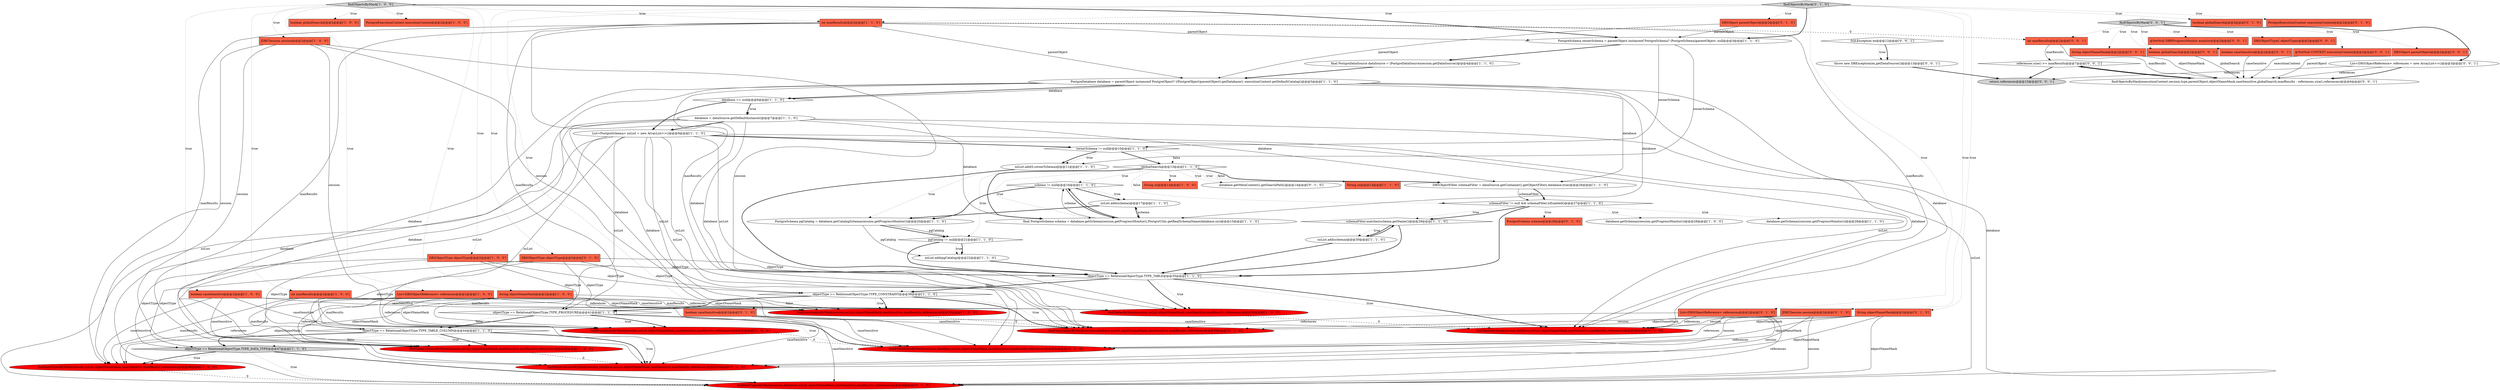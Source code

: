 digraph {
26 [style = filled, label = "JDBCSession session@@@2@@@['1', '0', '0']", fillcolor = tomato, shape = box image = "AAA0AAABBB1BBB"];
61 [style = filled, label = "String objectNameMask@@@2@@@['0', '0', '1']", fillcolor = tomato, shape = box image = "AAA0AAABBB3BBB"];
31 [style = filled, label = "String sn@@@14@@@['1', '0', '0']", fillcolor = tomato, shape = box image = "AAA0AAABBB1BBB"];
43 [style = filled, label = "DBSObject parentObject@@@2@@@['0', '1', '0']", fillcolor = tomato, shape = box image = "AAA0AAABBB2BBB"];
2 [style = filled, label = "String objectNameMask@@@2@@@['1', '0', '0']", fillcolor = tomato, shape = box image = "AAA0AAABBB1BBB"];
1 [style = filled, label = "findDataTypesByMask(session,nsList,objectNameMask,caseSensitive,maxResults,references)@@@48@@@['1', '0', '0']", fillcolor = red, shape = ellipse image = "AAA1AAABBB1BBB"];
55 [style = filled, label = "boolean caseSensitive@@@2@@@['0', '1', '0']", fillcolor = tomato, shape = box image = "AAA0AAABBB2BBB"];
5 [style = filled, label = "schema != null@@@16@@@['1', '1', '0']", fillcolor = white, shape = diamond image = "AAA0AAABBB1BBB"];
63 [style = filled, label = "List<DBSObjectReference> references = new ArrayList<>()@@@3@@@['0', '0', '1']", fillcolor = white, shape = ellipse image = "AAA0AAABBB3BBB"];
71 [style = filled, label = "throw new DBException(ex,getDataSource())@@@13@@@['0', '0', '1']", fillcolor = white, shape = ellipse image = "AAA0AAABBB3BBB"];
69 [style = filled, label = "return references@@@15@@@['0', '0', '1']", fillcolor = lightgray, shape = ellipse image = "AAA0AAABBB3BBB"];
7 [style = filled, label = "findTablesByMask(session,nsList,objectNameMask,caseSensitive,maxResults,references)@@@36@@@['1', '0', '0']", fillcolor = red, shape = ellipse image = "AAA1AAABBB1BBB"];
22 [style = filled, label = "findTableColumnsByMask(session,nsList,objectNameMask,caseSensitive,maxResults,references)@@@45@@@['1', '0', '0']", fillcolor = red, shape = ellipse image = "AAA1AAABBB1BBB"];
58 [style = filled, label = "findProceduresByMask(session,database,nsList,objectNameMask,caseSensitive,maxResults,references)@@@42@@@['0', '1', '0']", fillcolor = red, shape = ellipse image = "AAA1AAABBB2BBB"];
54 [style = filled, label = "List<DBSObjectReference> references@@@2@@@['0', '1', '0']", fillcolor = tomato, shape = box image = "AAA0AAABBB2BBB"];
21 [style = filled, label = "objectType == RelationalObjectType.TYPE_TABLE@@@35@@@['1', '1', '0']", fillcolor = white, shape = diamond image = "AAA0AAABBB1BBB"];
28 [style = filled, label = "objectType == RelationalObjectType.TYPE_PROCEDURE@@@41@@@['1', '1', '0']", fillcolor = white, shape = diamond image = "AAA0AAABBB1BBB"];
33 [style = filled, label = "nsList.add(0,ownerSchema)@@@11@@@['1', '1', '0']", fillcolor = white, shape = ellipse image = "AAA0AAABBB1BBB"];
30 [style = filled, label = "ownerSchema != null@@@10@@@['1', '1', '0']", fillcolor = white, shape = diamond image = "AAA0AAABBB1BBB"];
38 [style = filled, label = "findObjectsByMask['1', '0', '0']", fillcolor = lightgray, shape = diamond image = "AAA0AAABBB1BBB"];
47 [style = filled, label = "findDataTypesByMask(session,database,nsList,objectNameMask,caseSensitive,maxResults,references)@@@48@@@['0', '1', '0']", fillcolor = red, shape = ellipse image = "AAA1AAABBB2BBB"];
50 [style = filled, label = "JDBCSession session@@@2@@@['0', '1', '0']", fillcolor = tomato, shape = box image = "AAA0AAABBB2BBB"];
25 [style = filled, label = "nsList.add(pgCatalog)@@@22@@@['1', '1', '0']", fillcolor = white, shape = ellipse image = "AAA0AAABBB1BBB"];
4 [style = filled, label = "PostgreSchema ownerSchema = parentObject instanceof PostgreSchema? (PostgreSchema)parentObject: null@@@3@@@['1', '1', '0']", fillcolor = white, shape = ellipse image = "AAA0AAABBB1BBB"];
64 [style = filled, label = "boolean globalSearch@@@2@@@['0', '0', '1']", fillcolor = tomato, shape = box image = "AAA0AAABBB3BBB"];
72 [style = filled, label = "@NotNull DBRProgressMonitor monitor@@@2@@@['0', '0', '1']", fillcolor = tomato, shape = box image = "AAA0AAABBB3BBB"];
15 [style = filled, label = "objectType == RelationalObjectType.TYPE_TABLE_COLUMN@@@44@@@['1', '1', '0']", fillcolor = white, shape = diamond image = "AAA0AAABBB1BBB"];
20 [style = filled, label = "PostgreSchema pgCatalog = database.getCatalogSchema(session.getProgressMonitor())@@@20@@@['1', '1', '0']", fillcolor = white, shape = ellipse image = "AAA0AAABBB1BBB"];
35 [style = filled, label = "findConstraintsByMask(session,nsList,objectNameMask,caseSensitive,maxResults,references)@@@39@@@['1', '0', '0']", fillcolor = red, shape = ellipse image = "AAA1AAABBB1BBB"];
32 [style = filled, label = "nsList.add(schema)@@@17@@@['1', '1', '0']", fillcolor = white, shape = ellipse image = "AAA0AAABBB1BBB"];
44 [style = filled, label = "database.getMetaContext().getSearchPath()@@@14@@@['0', '1', '0']", fillcolor = white, shape = ellipse image = "AAA0AAABBB2BBB"];
27 [style = filled, label = "schemaFilter != null && schemaFilter.isEnabled()@@@27@@@['1', '1', '0']", fillcolor = white, shape = diamond image = "AAA0AAABBB1BBB"];
45 [style = filled, label = "PostgreSchema schema@@@28@@@['0', '1', '0']", fillcolor = tomato, shape = box image = "AAA0AAABBB2BBB"];
51 [style = filled, label = "DBSObjectType objectType@@@2@@@['0', '1', '0']", fillcolor = tomato, shape = box image = "AAA0AAABBB2BBB"];
65 [style = filled, label = "references.size() >= maxResults@@@7@@@['0', '0', '1']", fillcolor = white, shape = diamond image = "AAA0AAABBB3BBB"];
62 [style = filled, label = "DBSObjectType(( objectTypes@@@2@@@['0', '0', '1']", fillcolor = tomato, shape = box image = "AAA0AAABBB3BBB"];
11 [style = filled, label = "objectType == RelationalObjectType.TYPE_CONSTRAINT@@@38@@@['1', '1', '0']", fillcolor = white, shape = diamond image = "AAA0AAABBB1BBB"];
53 [style = filled, label = "findTableColumnsByMask(session,database,nsList,objectNameMask,caseSensitive,maxResults,references)@@@45@@@['0', '1', '0']", fillcolor = red, shape = ellipse image = "AAA1AAABBB2BBB"];
70 [style = filled, label = "boolean caseSensitive@@@2@@@['0', '0', '1']", fillcolor = tomato, shape = box image = "AAA0AAABBB3BBB"];
18 [style = filled, label = "int maxResults@@@2@@@['1', '0', '0']", fillcolor = tomato, shape = box image = "AAA0AAABBB1BBB"];
48 [style = filled, label = "findObjectsByMask['0', '1', '0']", fillcolor = lightgray, shape = diamond image = "AAA0AAABBB2BBB"];
52 [style = filled, label = "boolean globalSearch@@@2@@@['0', '1', '0']", fillcolor = tomato, shape = box image = "AAA0AAABBB2BBB"];
60 [style = filled, label = "findObjectsByMask(executionContext,session,type,parentObject,objectNameMask,caseSensitive,globalSearch,maxResults - references.size(),references)@@@6@@@['0', '0', '1']", fillcolor = white, shape = ellipse image = "AAA0AAABBB3BBB"];
73 [style = filled, label = "int maxResults@@@2@@@['0', '0', '1']", fillcolor = tomato, shape = box image = "AAA0AAABBB3BBB"];
24 [style = filled, label = "!globalSearch@@@13@@@['1', '1', '0']", fillcolor = white, shape = diamond image = "AAA0AAABBB1BBB"];
57 [style = filled, label = "PostgreExecutionContext executionContext@@@2@@@['0', '1', '0']", fillcolor = tomato, shape = box image = "AAA0AAABBB2BBB"];
8 [style = filled, label = "final PostgreDataSource dataSource = (PostgreDataSource)session.getDataSource()@@@4@@@['1', '1', '0']", fillcolor = white, shape = ellipse image = "AAA0AAABBB1BBB"];
34 [style = filled, label = "final PostgreSchema schema = database.getSchema(session.getProgressMonitor(),PostgreUtils.getRealSchemaName(database,sn))@@@15@@@['1', '1', '0']", fillcolor = white, shape = ellipse image = "AAA0AAABBB1BBB"];
9 [style = filled, label = "pgCatalog != null@@@21@@@['1', '1', '0']", fillcolor = white, shape = diamond image = "AAA0AAABBB1BBB"];
16 [style = filled, label = "DBSObjectType objectType@@@2@@@['1', '0', '0']", fillcolor = tomato, shape = box image = "AAA0AAABBB1BBB"];
3 [style = filled, label = "database == null@@@6@@@['1', '1', '0']", fillcolor = white, shape = diamond image = "AAA0AAABBB1BBB"];
59 [style = filled, label = "findObjectsByMask['0', '0', '1']", fillcolor = lightgray, shape = diamond image = "AAA0AAABBB3BBB"];
67 [style = filled, label = "SQLException ex@@@12@@@['0', '0', '1']", fillcolor = white, shape = diamond image = "AAA0AAABBB3BBB"];
12 [style = filled, label = "List<DBSObjectReference> references@@@2@@@['1', '0', '0']", fillcolor = tomato, shape = box image = "AAA0AAABBB1BBB"];
19 [style = filled, label = "nsList.add(schema)@@@30@@@['1', '1', '0']", fillcolor = white, shape = ellipse image = "AAA0AAABBB1BBB"];
0 [style = filled, label = "database = dataSource.getDefaultInstance()@@@7@@@['1', '1', '0']", fillcolor = white, shape = ellipse image = "AAA0AAABBB1BBB"];
66 [style = filled, label = "@NotNull CONTEXT executionContext@@@2@@@['0', '0', '1']", fillcolor = tomato, shape = box image = "AAA0AAABBB3BBB"];
10 [style = filled, label = "database.getSchemas(session.getProgressMonitor())@@@28@@@['1', '0', '0']", fillcolor = white, shape = ellipse image = "AAA0AAABBB1BBB"];
49 [style = filled, label = "String objectNameMask@@@2@@@['0', '1', '0']", fillcolor = tomato, shape = box image = "AAA0AAABBB2BBB"];
29 [style = filled, label = "boolean globalSearch@@@2@@@['1', '0', '0']", fillcolor = tomato, shape = box image = "AAA0AAABBB1BBB"];
13 [style = filled, label = "DBSObjectFilter schemaFilter = dataSource.getContainer().getObjectFilter(,database,true)@@@26@@@['1', '1', '0']", fillcolor = white, shape = ellipse image = "AAA0AAABBB1BBB"];
42 [style = filled, label = "int maxResults@@@2@@@['1', '1', '0']", fillcolor = tomato, shape = box image = "AAA0AAABBB1BBB"];
68 [style = filled, label = "DBSObject parentObject@@@2@@@['0', '0', '1']", fillcolor = tomato, shape = box image = "AAA0AAABBB3BBB"];
56 [style = filled, label = "findTablesByMask(session,database,nsList,objectNameMask,caseSensitive,maxResults,references)@@@36@@@['0', '1', '0']", fillcolor = red, shape = ellipse image = "AAA1AAABBB2BBB"];
36 [style = filled, label = "database.getSchemas(session.getProgressMonitor())@@@28@@@['1', '1', '0']", fillcolor = white, shape = ellipse image = "AAA0AAABBB1BBB"];
46 [style = filled, label = "findConstraintsByMask(session,database,nsList,objectNameMask,caseSensitive,maxResults,references)@@@39@@@['0', '1', '0']", fillcolor = red, shape = ellipse image = "AAA1AAABBB2BBB"];
37 [style = filled, label = "boolean caseSensitive@@@2@@@['1', '0', '0']", fillcolor = tomato, shape = box image = "AAA0AAABBB1BBB"];
39 [style = filled, label = "String sn@@@14@@@['1', '1', '0']", fillcolor = tomato, shape = box image = "AAA0AAABBB1BBB"];
17 [style = filled, label = "objectType == RelationalObjectType.TYPE_DATA_TYPE@@@47@@@['1', '1', '0']", fillcolor = lightgray, shape = diamond image = "AAA0AAABBB1BBB"];
41 [style = filled, label = "findProceduresByMask(session,nsList,objectNameMask,caseSensitive,maxResults,references)@@@42@@@['1', '0', '0']", fillcolor = red, shape = ellipse image = "AAA1AAABBB1BBB"];
6 [style = filled, label = "PostgreExecutionContext executionContext@@@2@@@['1', '0', '0']", fillcolor = tomato, shape = box image = "AAA0AAABBB1BBB"];
40 [style = filled, label = "List<PostgreSchema> nsList = new ArrayList<>()@@@9@@@['1', '1', '0']", fillcolor = white, shape = ellipse image = "AAA0AAABBB1BBB"];
14 [style = filled, label = "schemaFilter.matches(schema.getName())@@@29@@@['1', '1', '0']", fillcolor = white, shape = diamond image = "AAA0AAABBB1BBB"];
23 [style = filled, label = "PostgreDatabase database = parentObject instanceof PostgreObject? ((PostgreObject)parentObject).getDatabase(): executionContext.getDefaultCatalog()@@@5@@@['1', '1', '0']", fillcolor = white, shape = ellipse image = "AAA0AAABBB1BBB"];
12->35 [style = solid, label="references"];
65->60 [style = bold, label=""];
27->14 [style = dotted, label="true"];
14->19 [style = dotted, label="true"];
18->41 [style = solid, label="maxResults"];
5->20 [style = bold, label=""];
20->9 [style = bold, label=""];
40->1 [style = solid, label="nsList"];
37->41 [style = solid, label="caseSensitive"];
5->32 [style = dotted, label="true"];
24->13 [style = dotted, label="false"];
48->4 [style = bold, label=""];
17->1 [style = dotted, label="true"];
40->35 [style = solid, label="nsList"];
38->4 [style = bold, label=""];
42->4 [style = solid, label="parentObject"];
24->34 [style = bold, label=""];
20->25 [style = solid, label="pgCatalog"];
32->34 [style = bold, label=""];
11->46 [style = bold, label=""];
12->22 [style = solid, label="references"];
66->60 [style = solid, label="executionContext"];
67->71 [style = bold, label=""];
59->70 [style = dotted, label="true"];
18->1 [style = solid, label="maxResults"];
7->56 [style = dashed, label="0"];
0->58 [style = solid, label="database"];
22->53 [style = dashed, label="0"];
5->34 [style = bold, label=""];
34->5 [style = solid, label="schema"];
21->56 [style = dotted, label="true"];
73->60 [style = solid, label="maxResults"];
18->35 [style = solid, label="maxResults"];
63->69 [style = solid, label="references"];
15->17 [style = bold, label=""];
15->17 [style = dotted, label="false"];
38->16 [style = dotted, label="true"];
21->56 [style = bold, label=""];
16->21 [style = solid, label="objectType"];
59->62 [style = dotted, label="true"];
12->7 [style = solid, label="references"];
23->34 [style = solid, label="database"];
42->23 [style = solid, label="parentObject"];
64->60 [style = solid, label="globalSearch"];
15->53 [style = dotted, label="true"];
21->7 [style = dotted, label="true"];
37->22 [style = solid, label="caseSensitive"];
35->46 [style = dashed, label="0"];
40->41 [style = solid, label="nsList"];
9->21 [style = bold, label=""];
65->69 [style = bold, label=""];
3->0 [style = dotted, label="true"];
4->8 [style = bold, label=""];
60->65 [style = bold, label=""];
70->60 [style = solid, label="caseSensitive"];
0->40 [style = bold, label=""];
40->53 [style = solid, label="nsList"];
48->43 [style = dotted, label="true"];
18->7 [style = solid, label="maxResults"];
55->53 [style = solid, label="caseSensitive"];
67->71 [style = dotted, label="true"];
54->47 [style = solid, label="references"];
32->20 [style = bold, label=""];
24->5 [style = dotted, label="true"];
27->36 [style = dotted, label="true"];
48->54 [style = dotted, label="true"];
25->21 [style = bold, label=""];
4->30 [style = solid, label="ownerSchema"];
30->33 [style = dotted, label="true"];
11->46 [style = dotted, label="true"];
49->47 [style = solid, label="objectNameMask"];
11->28 [style = bold, label=""];
38->12 [style = dotted, label="true"];
2->7 [style = solid, label="objectNameMask"];
16->11 [style = solid, label="objectType"];
23->58 [style = solid, label="database"];
11->28 [style = dotted, label="false"];
59->61 [style = dotted, label="true"];
8->23 [style = bold, label=""];
20->9 [style = solid, label="pgCatalog"];
54->46 [style = solid, label="references"];
0->56 [style = solid, label="database"];
48->55 [style = dotted, label="true"];
16->17 [style = solid, label="objectType"];
42->53 [style = solid, label="maxResults"];
23->3 [style = bold, label=""];
11->35 [style = dotted, label="true"];
42->46 [style = solid, label="maxResults"];
37->7 [style = solid, label="caseSensitive"];
50->46 [style = solid, label="session"];
3->0 [style = bold, label=""];
38->18 [style = dotted, label="true"];
16->15 [style = solid, label="objectType"];
55->56 [style = solid, label="caseSensitive"];
0->53 [style = solid, label="database"];
73->65 [style = solid, label="maxResults"];
59->66 [style = dotted, label="true"];
0->46 [style = solid, label="database"];
23->56 [style = solid, label="database"];
1->47 [style = dashed, label="0"];
21->11 [style = bold, label=""];
42->47 [style = solid, label="maxResults"];
30->24 [style = dotted, label="false"];
24->34 [style = dotted, label="true"];
59->63 [style = bold, label=""];
21->7 [style = bold, label=""];
42->73 [style = dashed, label="0"];
4->33 [style = solid, label="ownerSchema"];
50->47 [style = solid, label="session"];
23->46 [style = solid, label="database"];
68->60 [style = solid, label="parentObject"];
28->41 [style = dotted, label="true"];
14->21 [style = bold, label=""];
40->7 [style = solid, label="nsList"];
24->13 [style = bold, label=""];
38->42 [style = dotted, label="true"];
38->37 [style = dotted, label="true"];
27->45 [style = dotted, label="true"];
2->22 [style = solid, label="objectNameMask"];
51->15 [style = solid, label="objectType"];
23->47 [style = solid, label="database"];
30->24 [style = bold, label=""];
30->33 [style = bold, label=""];
27->14 [style = bold, label=""];
17->1 [style = bold, label=""];
48->52 [style = dotted, label="true"];
51->21 [style = solid, label="objectType"];
54->58 [style = solid, label="references"];
51->28 [style = solid, label="objectType"];
24->39 [style = dotted, label="true"];
41->58 [style = dashed, label="0"];
49->46 [style = solid, label="objectNameMask"];
26->41 [style = solid, label="session"];
24->44 [style = dotted, label="true"];
23->3 [style = solid, label="database"];
50->53 [style = solid, label="session"];
15->53 [style = bold, label=""];
14->19 [style = bold, label=""];
40->58 [style = solid, label="nsList"];
28->58 [style = dotted, label="true"];
51->17 [style = solid, label="objectType"];
23->13 [style = solid, label="database"];
54->53 [style = solid, label="references"];
28->41 [style = bold, label=""];
15->22 [style = bold, label=""];
34->32 [style = solid, label="schema"];
17->47 [style = dotted, label="true"];
40->22 [style = solid, label="nsList"];
40->47 [style = solid, label="nsList"];
5->32 [style = bold, label=""];
59->64 [style = dotted, label="true"];
0->13 [style = solid, label="database"];
12->41 [style = solid, label="references"];
13->27 [style = bold, label=""];
63->60 [style = bold, label=""];
19->14 [style = bold, label=""];
21->11 [style = dotted, label="false"];
24->20 [style = dotted, label="true"];
16->28 [style = solid, label="objectType"];
40->30 [style = bold, label=""];
2->35 [style = solid, label="objectNameMask"];
18->22 [style = solid, label="maxResults"];
59->72 [style = dotted, label="true"];
13->27 [style = solid, label="schemaFilter"];
27->21 [style = bold, label=""];
55->47 [style = solid, label="caseSensitive"];
2->1 [style = solid, label="objectNameMask"];
28->58 [style = bold, label=""];
49->53 [style = solid, label="objectNameMask"];
19->21 [style = bold, label=""];
37->35 [style = solid, label="caseSensitive"];
0->47 [style = solid, label="database"];
50->58 [style = solid, label="session"];
43->4 [style = solid, label="parentObject"];
28->15 [style = bold, label=""];
48->50 [style = dotted, label="true"];
3->40 [style = bold, label=""];
34->5 [style = bold, label=""];
59->68 [style = dotted, label="true"];
0->34 [style = solid, label="database"];
17->47 [style = bold, label=""];
48->42 [style = dotted, label="true"];
49->56 [style = solid, label="objectNameMask"];
42->56 [style = solid, label="maxResults"];
24->31 [style = dotted, label="true"];
50->56 [style = solid, label="session"];
27->10 [style = dotted, label="true"];
24->9 [style = dotted, label="true"];
48->51 [style = dotted, label="true"];
15->22 [style = dotted, label="true"];
38->6 [style = dotted, label="true"];
26->22 [style = solid, label="session"];
12->1 [style = solid, label="references"];
37->1 [style = solid, label="caseSensitive"];
26->35 [style = solid, label="session"];
51->11 [style = solid, label="objectType"];
49->58 [style = solid, label="objectNameMask"];
40->56 [style = solid, label="nsList"];
48->49 [style = dotted, label="true"];
11->35 [style = bold, label=""];
71->69 [style = bold, label=""];
9->25 [style = dotted, label="true"];
38->26 [style = dotted, label="true"];
26->7 [style = solid, label="session"];
24->27 [style = dotted, label="false"];
63->60 [style = solid, label="references"];
42->58 [style = solid, label="maxResults"];
43->23 [style = solid, label="parentObject"];
28->15 [style = dotted, label="false"];
26->1 [style = solid, label="session"];
61->60 [style = solid, label="objectNameMask"];
9->25 [style = bold, label=""];
38->2 [style = dotted, label="true"];
2->41 [style = solid, label="objectNameMask"];
55->46 [style = solid, label="caseSensitive"];
55->58 [style = solid, label="caseSensitive"];
38->29 [style = dotted, label="true"];
59->73 [style = dotted, label="true"];
33->21 [style = bold, label=""];
40->46 [style = solid, label="nsList"];
54->56 [style = solid, label="references"];
48->57 [style = dotted, label="true"];
23->53 [style = solid, label="database"];
}
